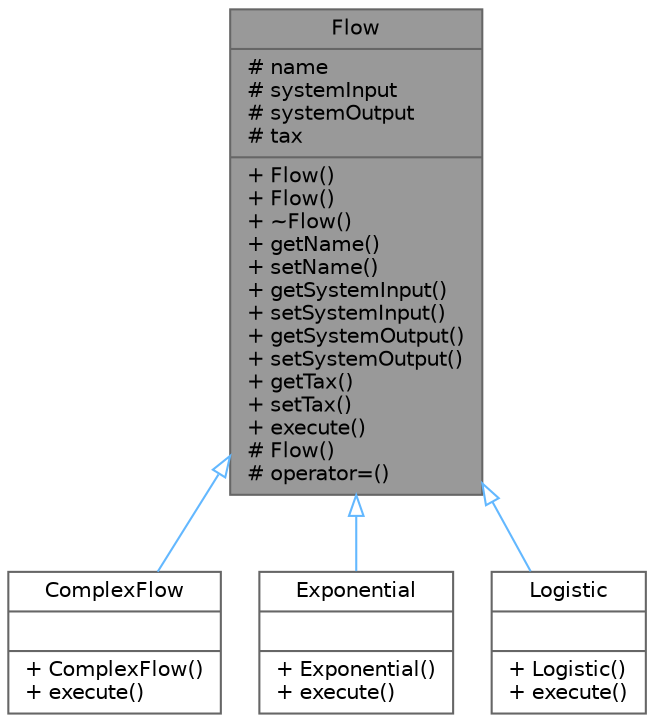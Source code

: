 digraph "Flow"
{
 // LATEX_PDF_SIZE
  bgcolor="transparent";
  edge [fontname=Helvetica,fontsize=10,labelfontname=Helvetica,labelfontsize=10];
  node [fontname=Helvetica,fontsize=10,shape=box,height=0.2,width=0.4];
  Node1 [shape=record,label="{Flow\n|# name\l# systemInput\l# systemOutput\l# tax\l|+ Flow()\l+ Flow()\l+ ~Flow()\l+ getName()\l+ setName()\l+ getSystemInput()\l+ setSystemInput()\l+ getSystemOutput()\l+ setSystemOutput()\l+ getTax()\l+ setTax()\l+ execute()\l# Flow()\l# operator=()\l}",height=0.2,width=0.4,color="gray40", fillcolor="grey60", style="filled", fontcolor="black",tooltip="Flows abstract class."];
  Node1 -> Node2 [dir="back",color="steelblue1",style="solid",arrowtail="onormal"];
  Node2 [shape=record,label="{ComplexFlow\n||+ ComplexFlow()\l+ execute()\l}",height=0.2,width=0.4,color="gray40", fillcolor="white", style="filled",URL="$class_complex_flow.html",tooltip=" "];
  Node1 -> Node3 [dir="back",color="steelblue1",style="solid",arrowtail="onormal"];
  Node3 [shape=record,label="{Exponential\n||+ Exponential()\l+ execute()\l}",height=0.2,width=0.4,color="gray40", fillcolor="white", style="filled",URL="$class_exponential.html",tooltip=" "];
  Node1 -> Node4 [dir="back",color="steelblue1",style="solid",arrowtail="onormal"];
  Node4 [shape=record,label="{Logistic\n||+ Logistic()\l+ execute()\l}",height=0.2,width=0.4,color="gray40", fillcolor="white", style="filled",URL="$class_logistic.html",tooltip=" "];
}
